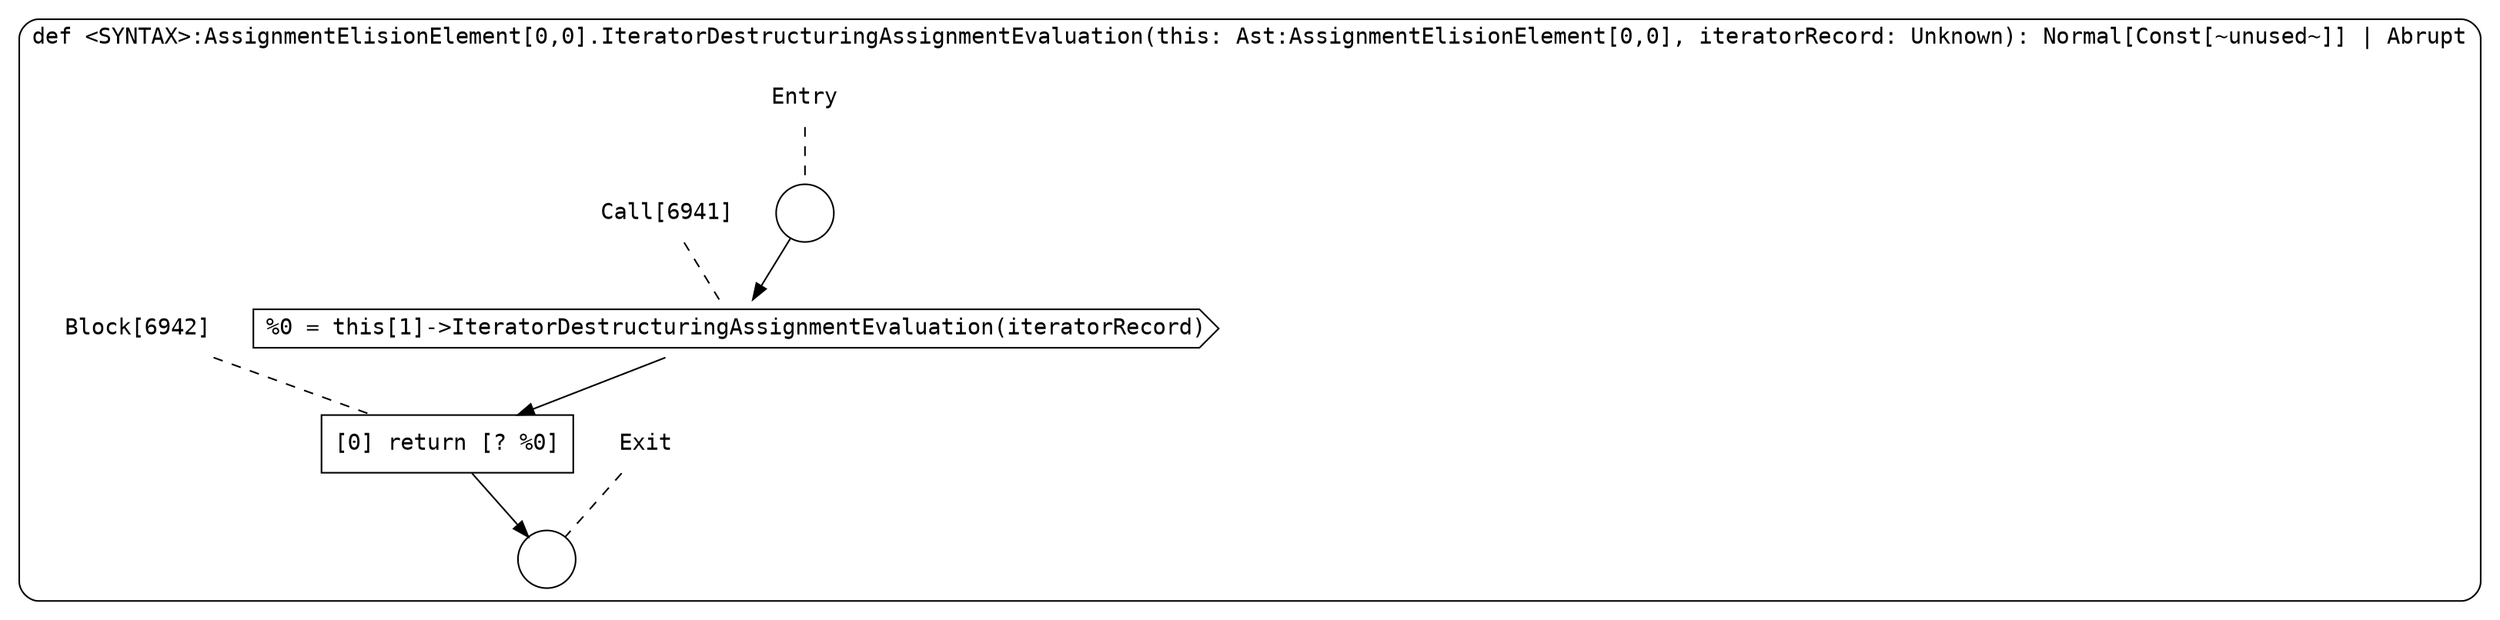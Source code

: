 digraph {
  graph [fontname = "Consolas"]
  node [fontname = "Consolas"]
  edge [fontname = "Consolas"]
  subgraph cluster1366 {
    label = "def <SYNTAX>:AssignmentElisionElement[0,0].IteratorDestructuringAssignmentEvaluation(this: Ast:AssignmentElisionElement[0,0], iteratorRecord: Unknown): Normal[Const[~unused~]] | Abrupt"
    style = rounded
    cluster1366_entry_name [shape=none, label=<<font color="black">Entry</font>>]
    cluster1366_entry_name -> cluster1366_entry [arrowhead=none, color="black", style=dashed]
    cluster1366_entry [shape=circle label=" " color="black" fillcolor="white" style=filled]
    cluster1366_entry -> node6941 [color="black"]
    cluster1366_exit_name [shape=none, label=<<font color="black">Exit</font>>]
    cluster1366_exit_name -> cluster1366_exit [arrowhead=none, color="black", style=dashed]
    cluster1366_exit [shape=circle label=" " color="black" fillcolor="white" style=filled]
    node6941_name [shape=none, label=<<font color="black">Call[6941]</font>>]
    node6941_name -> node6941 [arrowhead=none, color="black", style=dashed]
    node6941 [shape=cds, label=<<font color="black">%0 = this[1]-&gt;IteratorDestructuringAssignmentEvaluation(iteratorRecord)</font>> color="black" fillcolor="white", style=filled]
    node6941 -> node6942 [color="black"]
    node6942_name [shape=none, label=<<font color="black">Block[6942]</font>>]
    node6942_name -> node6942 [arrowhead=none, color="black", style=dashed]
    node6942 [shape=box, label=<<font color="black">[0] return [? %0]<BR ALIGN="LEFT"/></font>> color="black" fillcolor="white", style=filled]
    node6942 -> cluster1366_exit [color="black"]
  }
}